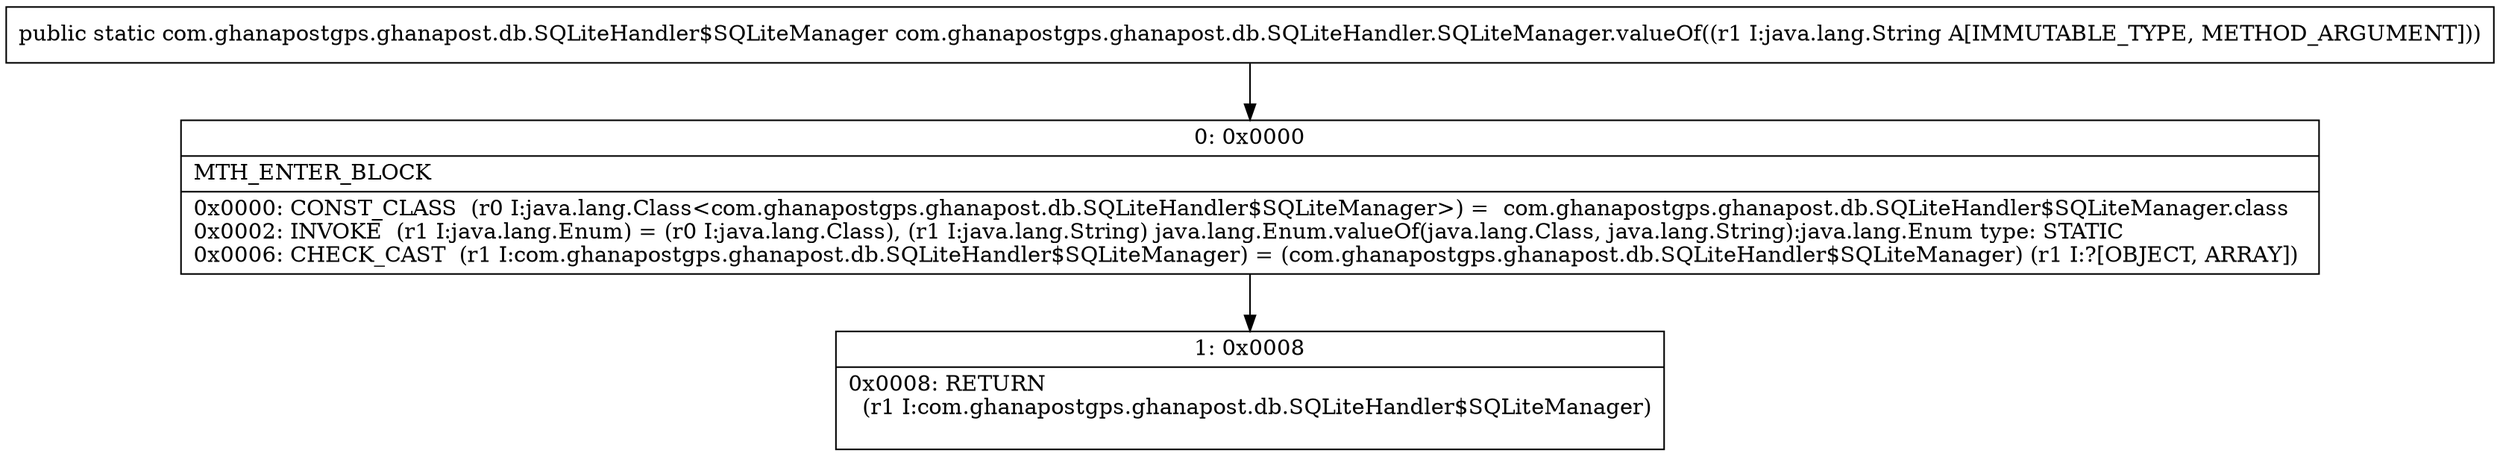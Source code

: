 digraph "CFG forcom.ghanapostgps.ghanapost.db.SQLiteHandler.SQLiteManager.valueOf(Ljava\/lang\/String;)Lcom\/ghanapostgps\/ghanapost\/db\/SQLiteHandler$SQLiteManager;" {
Node_0 [shape=record,label="{0\:\ 0x0000|MTH_ENTER_BLOCK\l|0x0000: CONST_CLASS  (r0 I:java.lang.Class\<com.ghanapostgps.ghanapost.db.SQLiteHandler$SQLiteManager\>) =  com.ghanapostgps.ghanapost.db.SQLiteHandler$SQLiteManager.class \l0x0002: INVOKE  (r1 I:java.lang.Enum) = (r0 I:java.lang.Class), (r1 I:java.lang.String) java.lang.Enum.valueOf(java.lang.Class, java.lang.String):java.lang.Enum type: STATIC \l0x0006: CHECK_CAST  (r1 I:com.ghanapostgps.ghanapost.db.SQLiteHandler$SQLiteManager) = (com.ghanapostgps.ghanapost.db.SQLiteHandler$SQLiteManager) (r1 I:?[OBJECT, ARRAY]) \l}"];
Node_1 [shape=record,label="{1\:\ 0x0008|0x0008: RETURN  \l  (r1 I:com.ghanapostgps.ghanapost.db.SQLiteHandler$SQLiteManager)\l \l}"];
MethodNode[shape=record,label="{public static com.ghanapostgps.ghanapost.db.SQLiteHandler$SQLiteManager com.ghanapostgps.ghanapost.db.SQLiteHandler.SQLiteManager.valueOf((r1 I:java.lang.String A[IMMUTABLE_TYPE, METHOD_ARGUMENT])) }"];
MethodNode -> Node_0;
Node_0 -> Node_1;
}

